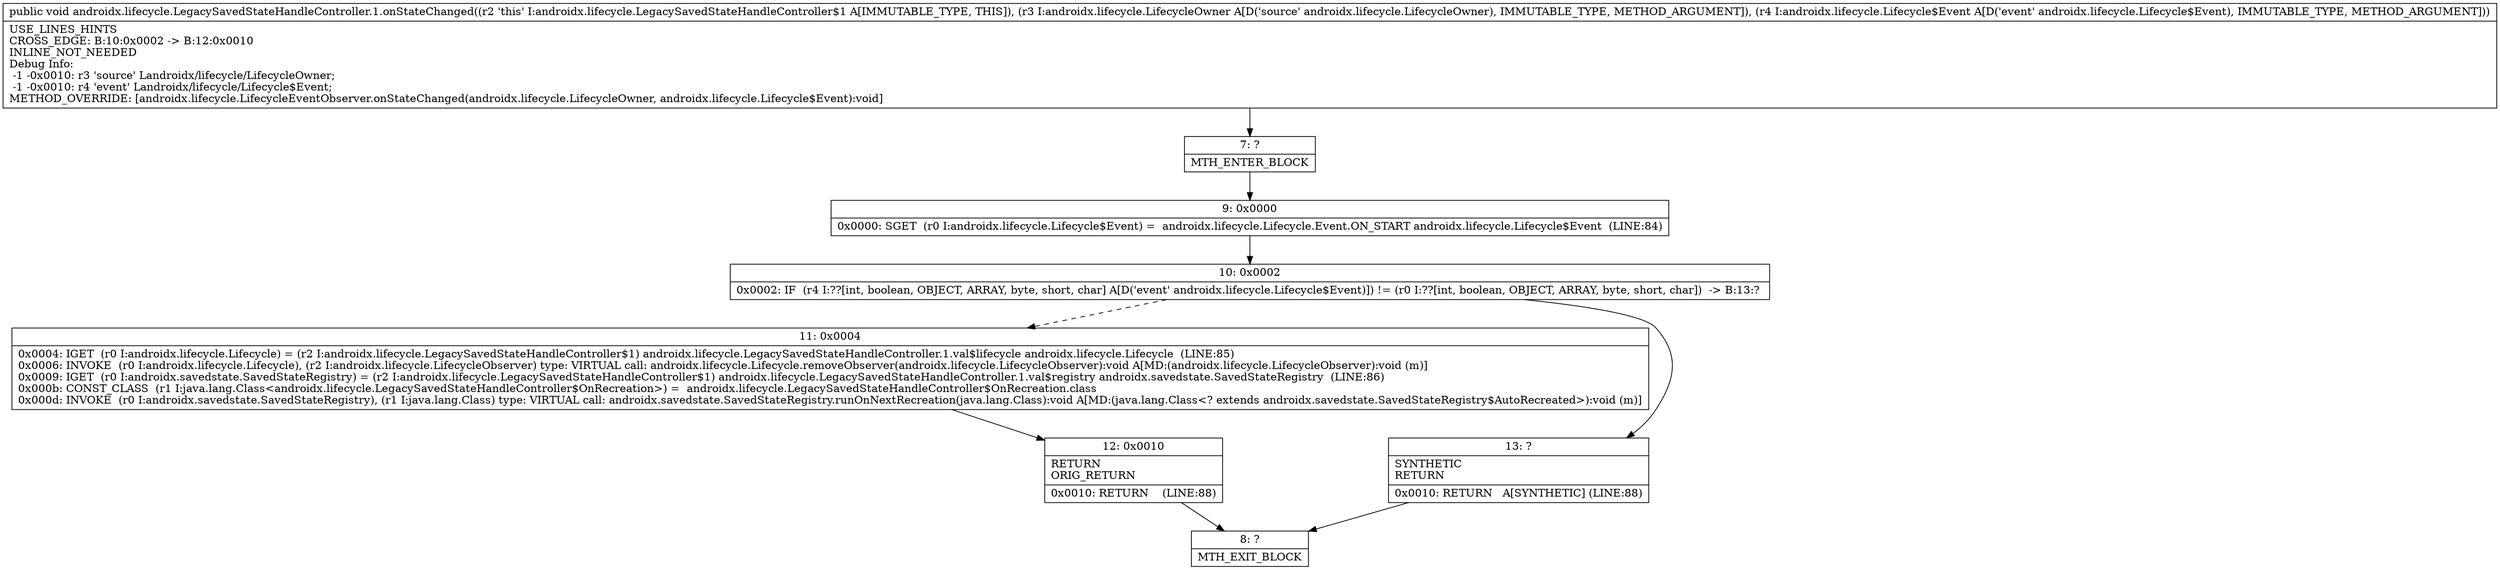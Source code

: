digraph "CFG forandroidx.lifecycle.LegacySavedStateHandleController.1.onStateChanged(Landroidx\/lifecycle\/LifecycleOwner;Landroidx\/lifecycle\/Lifecycle$Event;)V" {
Node_7 [shape=record,label="{7\:\ ?|MTH_ENTER_BLOCK\l}"];
Node_9 [shape=record,label="{9\:\ 0x0000|0x0000: SGET  (r0 I:androidx.lifecycle.Lifecycle$Event) =  androidx.lifecycle.Lifecycle.Event.ON_START androidx.lifecycle.Lifecycle$Event  (LINE:84)\l}"];
Node_10 [shape=record,label="{10\:\ 0x0002|0x0002: IF  (r4 I:??[int, boolean, OBJECT, ARRAY, byte, short, char] A[D('event' androidx.lifecycle.Lifecycle$Event)]) != (r0 I:??[int, boolean, OBJECT, ARRAY, byte, short, char])  \-\> B:13:? \l}"];
Node_11 [shape=record,label="{11\:\ 0x0004|0x0004: IGET  (r0 I:androidx.lifecycle.Lifecycle) = (r2 I:androidx.lifecycle.LegacySavedStateHandleController$1) androidx.lifecycle.LegacySavedStateHandleController.1.val$lifecycle androidx.lifecycle.Lifecycle  (LINE:85)\l0x0006: INVOKE  (r0 I:androidx.lifecycle.Lifecycle), (r2 I:androidx.lifecycle.LifecycleObserver) type: VIRTUAL call: androidx.lifecycle.Lifecycle.removeObserver(androidx.lifecycle.LifecycleObserver):void A[MD:(androidx.lifecycle.LifecycleObserver):void (m)]\l0x0009: IGET  (r0 I:androidx.savedstate.SavedStateRegistry) = (r2 I:androidx.lifecycle.LegacySavedStateHandleController$1) androidx.lifecycle.LegacySavedStateHandleController.1.val$registry androidx.savedstate.SavedStateRegistry  (LINE:86)\l0x000b: CONST_CLASS  (r1 I:java.lang.Class\<androidx.lifecycle.LegacySavedStateHandleController$OnRecreation\>) =  androidx.lifecycle.LegacySavedStateHandleController$OnRecreation.class \l0x000d: INVOKE  (r0 I:androidx.savedstate.SavedStateRegistry), (r1 I:java.lang.Class) type: VIRTUAL call: androidx.savedstate.SavedStateRegistry.runOnNextRecreation(java.lang.Class):void A[MD:(java.lang.Class\<? extends androidx.savedstate.SavedStateRegistry$AutoRecreated\>):void (m)]\l}"];
Node_12 [shape=record,label="{12\:\ 0x0010|RETURN\lORIG_RETURN\l|0x0010: RETURN    (LINE:88)\l}"];
Node_8 [shape=record,label="{8\:\ ?|MTH_EXIT_BLOCK\l}"];
Node_13 [shape=record,label="{13\:\ ?|SYNTHETIC\lRETURN\l|0x0010: RETURN   A[SYNTHETIC] (LINE:88)\l}"];
MethodNode[shape=record,label="{public void androidx.lifecycle.LegacySavedStateHandleController.1.onStateChanged((r2 'this' I:androidx.lifecycle.LegacySavedStateHandleController$1 A[IMMUTABLE_TYPE, THIS]), (r3 I:androidx.lifecycle.LifecycleOwner A[D('source' androidx.lifecycle.LifecycleOwner), IMMUTABLE_TYPE, METHOD_ARGUMENT]), (r4 I:androidx.lifecycle.Lifecycle$Event A[D('event' androidx.lifecycle.Lifecycle$Event), IMMUTABLE_TYPE, METHOD_ARGUMENT]))  | USE_LINES_HINTS\lCROSS_EDGE: B:10:0x0002 \-\> B:12:0x0010\lINLINE_NOT_NEEDED\lDebug Info:\l  \-1 \-0x0010: r3 'source' Landroidx\/lifecycle\/LifecycleOwner;\l  \-1 \-0x0010: r4 'event' Landroidx\/lifecycle\/Lifecycle$Event;\lMETHOD_OVERRIDE: [androidx.lifecycle.LifecycleEventObserver.onStateChanged(androidx.lifecycle.LifecycleOwner, androidx.lifecycle.Lifecycle$Event):void]\l}"];
MethodNode -> Node_7;Node_7 -> Node_9;
Node_9 -> Node_10;
Node_10 -> Node_11[style=dashed];
Node_10 -> Node_13;
Node_11 -> Node_12;
Node_12 -> Node_8;
Node_13 -> Node_8;
}

